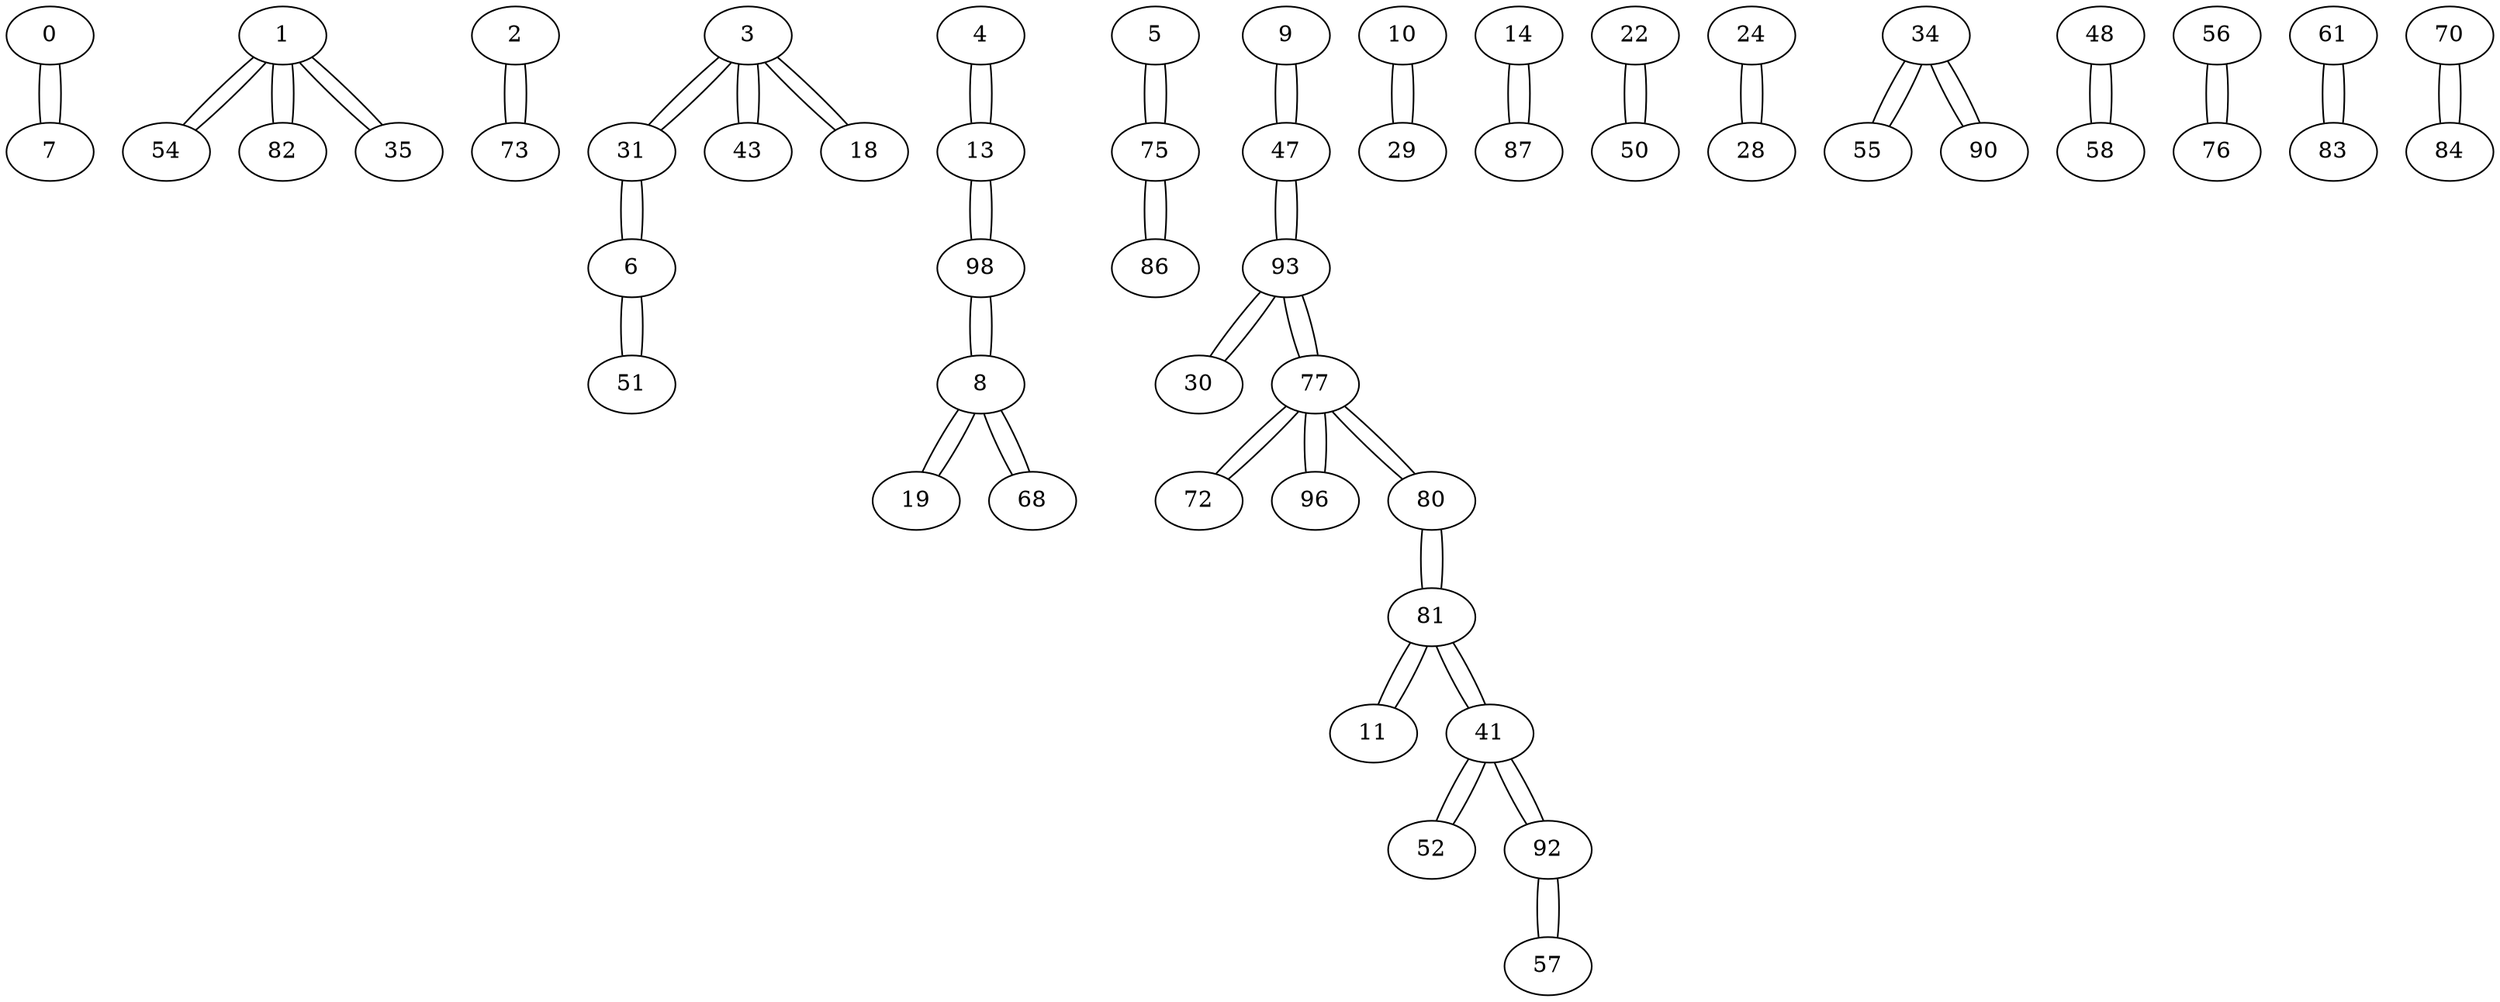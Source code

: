 graph {
0 -- 7
1 -- 54
1 -- 82
1 -- 35
2 -- 73
3 -- 31
3 -- 43
3 -- 18
4 -- 13
5 -- 75
6 -- 31
6 -- 51
7 -- 0
8 -- 98
8 -- 19
8 -- 68
9 -- 47
10 -- 29
11 -- 81
13 -- 4
13 -- 98
14 -- 87
18 -- 3
19 -- 8
22 -- 50
24 -- 28
28 -- 24
29 -- 10
30 -- 93
31 -- 6
31 -- 3
34 -- 55
34 -- 90
35 -- 1
41 -- 52
41 -- 92
41 -- 81
43 -- 3
47 -- 9
47 -- 93
48 -- 58
50 -- 22
51 -- 6
52 -- 41
54 -- 1
55 -- 34
56 -- 76
57 -- 92
58 -- 48
61 -- 83
68 -- 8
70 -- 84
72 -- 77
73 -- 2
75 -- 86
75 -- 5
76 -- 56
77 -- 96
77 -- 93
77 -- 80
77 -- 72
80 -- 81
80 -- 77
81 -- 11
81 -- 80
81 -- 41
82 -- 1
83 -- 61
84 -- 70
86 -- 75
87 -- 14
90 -- 34
92 -- 57
92 -- 41
93 -- 30
93 -- 77
93 -- 47
96 -- 77
98 -- 8
98 -- 13
}
